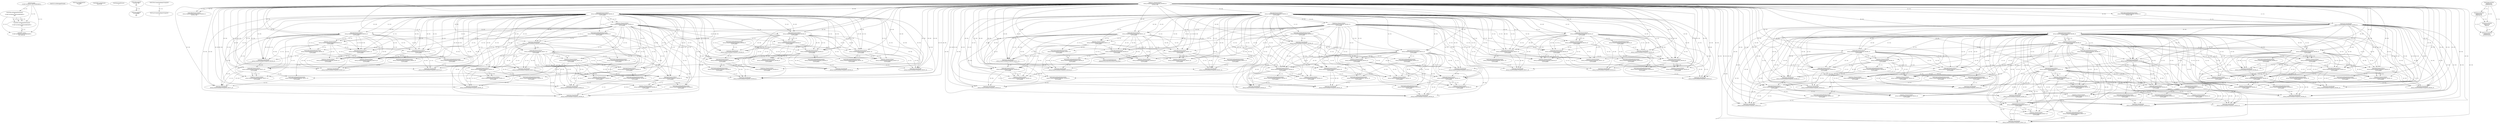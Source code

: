 // Global SCDG with merge call
digraph {
	0 [label="4205424.main
0136d7a5349e5ec1dd52638bf3eff510"]
	1 [label="0x401014.IsDebuggerPresent
"]
	2 [label="0x40102a.FindWindowA
OLLYDBG
0"]
	3 [label="0x402b86.LoadLibraryA
user32.dll"]
	4 [label="0x402b9a.GetModuleFileNameA
0
0136d7a5349e5ec1dd52638bf3eff510
260"]
	0 -> 4 [label="(1-->2)"]
	5 [label="0x403953.GetModuleFileNameA
0
0136d7a5349e5ec1dd52638bf3eff510
260"]
	0 -> 5 [label="(1-->2)"]
	4 -> 5 [label="(2-->2)"]
	4 -> 5 [label="(3-->3)"]
	4 -> 5 [label="(0-->0)"]
	6 [label="0x403967.strstr
0136d7a5349e5ec1dd52638bf3eff510
test_item.exe"]
	0 -> 6 [label="(1-->1)"]
	4 -> 6 [label="(2-->1)"]
	5 -> 6 [label="(2-->1)"]
	7 [label="0x402bab.ExitProcess
0"]
	8 [label="0x40104b.memset
2147417188
0
292"]
	9 [label="0x401056.CreateToolhelp32Snapshot
2
0"]
	10 [label="0x401071.Process32First
retval_CreateToolhelp32Snapshot_262300_32
2147417184"]
	11 [label="0x40108d.StrStrIA
explorer.exe
wireshark.exe"]
	12 [label="0x4010b9.GetHandleInformation
retval_CreateToolhelp32Snapshot_262300_32
2147417180"]
	10 -> 12 [label="(1-->1)"]
	13 [label="0x40109d.Process32Next
retval_CreateToolhelp32Snapshot_262300_32
2147417184"]
	10 -> 13 [label="(1-->1)"]
	10 -> 13 [label="(2-->2)"]
	14 [label="0x401ac4.memset
2147416860
0
292"]
	8 -> 14 [label="(3-->3)"]
	15 [label="0x401acf.CreateToolhelp32Snapshot
2
0"]
	9 -> 15 [label="(1-->1)"]
	16 [label="0x401af5.Process32First
retval_CreateToolhelp32Snapshot_262304_32
2147416856"]
	10 -> 16 [label="(0-->0)"]
	17 [label="0x401b10.StrStrIA
explorer.exe
dumpcap.exe"]
	11 -> 17 [label="(1-->1)"]
	18 [label="0x401af5.Process32First
retval_CreateToolhelp32Snapshot_262305_32
2147416856"]
	10 -> 18 [label="(0-->0)"]
	19 [label="0x401b1c.Process32Next
retval_CreateToolhelp32Snapshot_262305_32
2147416856"]
	18 -> 19 [label="(1-->1)"]
	18 -> 19 [label="(2-->2)"]
	20 [label="0x401af5.Process32First
retval_CreateToolhelp32Snapshot_262310_32
2147416856"]
	18 -> 20 [label="(2-->2)"]
	19 -> 20 [label="(2-->2)"]
	10 -> 20 [label="(0-->0)"]
	18 -> 20 [label="(0-->0)"]
	21 [label="0x401b10.StrStrIA
explorer.exe
idag.exe"]
	11 -> 21 [label="(1-->1)"]
	17 -> 21 [label="(1-->1)"]
	22 [label="0x401b38.GetHandleInformation
retval_CreateToolhelp32Snapshot_262310_32
2147416852"]
	20 -> 22 [label="(1-->1)"]
	23 [label="0x401b4a.CloseHandle
retval_CreateToolhelp32Snapshot_262310_32"]
	20 -> 23 [label="(1-->1)"]
	22 -> 23 [label="(1-->1)"]
	10 -> 23 [label="(0-->0)"]
	18 -> 23 [label="(0-->0)"]
	20 -> 23 [label="(0-->0)"]
	24 [label="0x401b1c.Process32Next
retval_CreateToolhelp32Snapshot_262310_32
2147416856"]
	20 -> 24 [label="(1-->1)"]
	18 -> 24 [label="(2-->2)"]
	19 -> 24 [label="(2-->2)"]
	20 -> 24 [label="(2-->2)"]
	25 [label="0x401af5.Process32First
retval_CreateToolhelp32Snapshot_262317_32
2147416856"]
	18 -> 25 [label="(2-->2)"]
	19 -> 25 [label="(2-->2)"]
	20 -> 25 [label="(2-->2)"]
	24 -> 25 [label="(2-->2)"]
	10 -> 25 [label="(0-->0)"]
	18 -> 25 [label="(0-->0)"]
	20 -> 25 [label="(0-->0)"]
	26 [label="0x401b10.StrStrIA
explorer.exe
vmwaretray.exe"]
	11 -> 26 [label="(1-->1)"]
	17 -> 26 [label="(1-->1)"]
	21 -> 26 [label="(1-->1)"]
	27 [label="0x401b38.GetHandleInformation
retval_CreateToolhelp32Snapshot_262317_32
2147416852"]
	25 -> 27 [label="(1-->1)"]
	28 [label="0x401af5.Process32First
retval_CreateToolhelp32Snapshot_262318_32
2147416856"]
	18 -> 28 [label="(2-->2)"]
	19 -> 28 [label="(2-->2)"]
	20 -> 28 [label="(2-->2)"]
	24 -> 28 [label="(2-->2)"]
	10 -> 28 [label="(0-->0)"]
	18 -> 28 [label="(0-->0)"]
	20 -> 28 [label="(0-->0)"]
	29 [label="0x401b38.GetHandleInformation
retval_CreateToolhelp32Snapshot_262318_32
2147416852"]
	28 -> 29 [label="(1-->1)"]
	22 -> 29 [label="(2-->2)"]
	30 [label="0x401af5.Process32First
retval_CreateToolhelp32Snapshot_262320_32
2147416856"]
	18 -> 30 [label="(2-->2)"]
	19 -> 30 [label="(2-->2)"]
	20 -> 30 [label="(2-->2)"]
	24 -> 30 [label="(2-->2)"]
	10 -> 30 [label="(0-->0)"]
	18 -> 30 [label="(0-->0)"]
	20 -> 30 [label="(0-->0)"]
	23 -> 30 [label="(0-->0)"]
	31 [label="0x401b4a.CloseHandle
retval_CreateToolhelp32Snapshot_262318_32"]
	28 -> 31 [label="(1-->1)"]
	29 -> 31 [label="(1-->1)"]
	10 -> 31 [label="(0-->0)"]
	18 -> 31 [label="(0-->0)"]
	20 -> 31 [label="(0-->0)"]
	28 -> 31 [label="(0-->0)"]
	32 [label="0x401b38.GetHandleInformation
retval_CreateToolhelp32Snapshot_262320_32
2147416852"]
	30 -> 32 [label="(1-->1)"]
	22 -> 32 [label="(2-->2)"]
	33 [label="0x401b4a.CloseHandle
retval_CreateToolhelp32Snapshot_262317_32"]
	25 -> 33 [label="(1-->1)"]
	27 -> 33 [label="(1-->1)"]
	10 -> 33 [label="(0-->0)"]
	18 -> 33 [label="(0-->0)"]
	20 -> 33 [label="(0-->0)"]
	25 -> 33 [label="(0-->0)"]
	34 [label="0x401b4a.CloseHandle
retval_CreateToolhelp32Snapshot_262320_32"]
	30 -> 34 [label="(1-->1)"]
	32 -> 34 [label="(1-->1)"]
	10 -> 34 [label="(0-->0)"]
	18 -> 34 [label="(0-->0)"]
	20 -> 34 [label="(0-->0)"]
	23 -> 34 [label="(0-->0)"]
	30 -> 34 [label="(0-->0)"]
	35 [label="0x401b38.GetHandleInformation
retval_CreateToolhelp32Snapshot_262305_32
2147416852"]
	18 -> 35 [label="(1-->1)"]
	19 -> 35 [label="(1-->1)"]
	36 [label="0x401af5.Process32First
retval_CreateToolhelp32Snapshot_262311_32
2147416856"]
	18 -> 36 [label="(2-->2)"]
	19 -> 36 [label="(2-->2)"]
	10 -> 36 [label="(0-->0)"]
	18 -> 36 [label="(0-->0)"]
	37 [label="0x401b1c.Process32Next
retval_CreateToolhelp32Snapshot_262311_32
2147416856"]
	36 -> 37 [label="(1-->1)"]
	18 -> 37 [label="(2-->2)"]
	19 -> 37 [label="(2-->2)"]
	36 -> 37 [label="(2-->2)"]
	38 [label="0x401af5.Process32First
retval_CreateToolhelp32Snapshot_262327_32
2147416856"]
	18 -> 38 [label="(2-->2)"]
	19 -> 38 [label="(2-->2)"]
	36 -> 38 [label="(2-->2)"]
	37 -> 38 [label="(2-->2)"]
	10 -> 38 [label="(0-->0)"]
	18 -> 38 [label="(0-->0)"]
	36 -> 38 [label="(0-->0)"]
	39 [label="0x401104.PathFileExistsA
\\?\globalroot\systemroot\system32\vmx_fb.dll"]
	10 -> 39 [label="(0-->0)"]
	18 -> 39 [label="(0-->0)"]
	36 -> 39 [label="(0-->0)"]
	38 -> 39 [label="(0-->0)"]
	40 [label="0x401b38.GetHandleInformation
retval_CreateToolhelp32Snapshot_262327_32
2147416852"]
	38 -> 40 [label="(1-->1)"]
	35 -> 40 [label="(2-->2)"]
	41 [label="0x401b4a.CloseHandle
retval_CreateToolhelp32Snapshot_262327_32"]
	38 -> 41 [label="(1-->1)"]
	40 -> 41 [label="(1-->1)"]
	10 -> 41 [label="(0-->0)"]
	18 -> 41 [label="(0-->0)"]
	36 -> 41 [label="(0-->0)"]
	38 -> 41 [label="(0-->0)"]
	42 [label="0x401b38.GetHandleInformation
retval_CreateToolhelp32Snapshot_262311_32
2147416852"]
	36 -> 42 [label="(1-->1)"]
	37 -> 42 [label="(1-->1)"]
	35 -> 42 [label="(2-->2)"]
	43 [label="0x401af5.Process32First
retval_CreateToolhelp32Snapshot_262329_32
2147416856"]
	18 -> 43 [label="(2-->2)"]
	19 -> 43 [label="(2-->2)"]
	36 -> 43 [label="(2-->2)"]
	37 -> 43 [label="(2-->2)"]
	10 -> 43 [label="(0-->0)"]
	18 -> 43 [label="(0-->0)"]
	36 -> 43 [label="(0-->0)"]
	44 [label="0x401b38.GetHandleInformation
retval_CreateToolhelp32Snapshot_262329_32
2147416852"]
	43 -> 44 [label="(1-->1)"]
	35 -> 44 [label="(2-->2)"]
	42 -> 44 [label="(2-->2)"]
	45 [label="0x401b4a.CloseHandle
retval_CreateToolhelp32Snapshot_262329_32"]
	43 -> 45 [label="(1-->1)"]
	44 -> 45 [label="(1-->1)"]
	10 -> 45 [label="(0-->0)"]
	18 -> 45 [label="(0-->0)"]
	36 -> 45 [label="(0-->0)"]
	43 -> 45 [label="(0-->0)"]
	46 [label="0x401b4a.CloseHandle
retval_CreateToolhelp32Snapshot_262311_32"]
	36 -> 46 [label="(1-->1)"]
	37 -> 46 [label="(1-->1)"]
	42 -> 46 [label="(1-->1)"]
	10 -> 46 [label="(0-->0)"]
	18 -> 46 [label="(0-->0)"]
	36 -> 46 [label="(0-->0)"]
	47 [label="0x401af5.Process32First
retval_CreateToolhelp32Snapshot_262333_32
2147416856"]
	18 -> 47 [label="(2-->2)"]
	19 -> 47 [label="(2-->2)"]
	36 -> 47 [label="(2-->2)"]
	37 -> 47 [label="(2-->2)"]
	10 -> 47 [label="(0-->0)"]
	18 -> 47 [label="(0-->0)"]
	36 -> 47 [label="(0-->0)"]
	46 -> 47 [label="(0-->0)"]
	48 [label="0x401b38.GetHandleInformation
retval_CreateToolhelp32Snapshot_262333_32
2147416852"]
	47 -> 48 [label="(1-->1)"]
	35 -> 48 [label="(2-->2)"]
	42 -> 48 [label="(2-->2)"]
	49 [label="0x401b4a.CloseHandle
retval_CreateToolhelp32Snapshot_262333_32"]
	47 -> 49 [label="(1-->1)"]
	48 -> 49 [label="(1-->1)"]
	10 -> 49 [label="(0-->0)"]
	18 -> 49 [label="(0-->0)"]
	36 -> 49 [label="(0-->0)"]
	46 -> 49 [label="(0-->0)"]
	47 -> 49 [label="(0-->0)"]
	50 [label="0x401b4a.CloseHandle
retval_CreateToolhelp32Snapshot_262305_32"]
	18 -> 50 [label="(1-->1)"]
	35 -> 50 [label="(1-->1)"]
	10 -> 50 [label="(0-->0)"]
	18 -> 50 [label="(0-->0)"]
	51 [label="0x401af5.Process32First
retval_CreateToolhelp32Snapshot_262313_32
2147416856"]
	18 -> 51 [label="(2-->2)"]
	19 -> 51 [label="(2-->2)"]
	10 -> 51 [label="(0-->0)"]
	18 -> 51 [label="(0-->0)"]
	50 -> 51 [label="(0-->0)"]
	52 [label="0x401b38.GetHandleInformation
retval_CreateToolhelp32Snapshot_262313_32
2147416852"]
	51 -> 52 [label="(1-->1)"]
	35 -> 52 [label="(2-->2)"]
	53 [label="0x401b1c.Process32Next
retval_CreateToolhelp32Snapshot_262313_32
2147416856"]
	51 -> 53 [label="(1-->1)"]
	18 -> 53 [label="(2-->2)"]
	19 -> 53 [label="(2-->2)"]
	51 -> 53 [label="(2-->2)"]
	54 [label="0x401af5.Process32First
retval_CreateToolhelp32Snapshot_262340_32
2147416856"]
	18 -> 54 [label="(2-->2)"]
	19 -> 54 [label="(2-->2)"]
	51 -> 54 [label="(2-->2)"]
	53 -> 54 [label="(2-->2)"]
	10 -> 54 [label="(0-->0)"]
	18 -> 54 [label="(0-->0)"]
	50 -> 54 [label="(0-->0)"]
	51 -> 54 [label="(0-->0)"]
	55 [label="0x401b38.GetHandleInformation
retval_CreateToolhelp32Snapshot_262340_32
2147416852"]
	54 -> 55 [label="(1-->1)"]
	35 -> 55 [label="(2-->2)"]
	56 [label="0x401af5.Process32First
retval_CreateToolhelp32Snapshot_262341_32
2147416856"]
	18 -> 56 [label="(2-->2)"]
	19 -> 56 [label="(2-->2)"]
	51 -> 56 [label="(2-->2)"]
	53 -> 56 [label="(2-->2)"]
	10 -> 56 [label="(0-->0)"]
	18 -> 56 [label="(0-->0)"]
	50 -> 56 [label="(0-->0)"]
	51 -> 56 [label="(0-->0)"]
	57 [label="0x401b4a.CloseHandle
retval_CreateToolhelp32Snapshot_262340_32"]
	54 -> 57 [label="(1-->1)"]
	55 -> 57 [label="(1-->1)"]
	10 -> 57 [label="(0-->0)"]
	18 -> 57 [label="(0-->0)"]
	50 -> 57 [label="(0-->0)"]
	51 -> 57 [label="(0-->0)"]
	54 -> 57 [label="(0-->0)"]
	58 [label="0x401b38.GetHandleInformation
retval_CreateToolhelp32Snapshot_262341_32
2147416852"]
	56 -> 58 [label="(1-->1)"]
	35 -> 58 [label="(2-->2)"]
	52 -> 58 [label="(2-->2)"]
	59 [label="0x401b4a.CloseHandle
retval_CreateToolhelp32Snapshot_262341_32"]
	56 -> 59 [label="(1-->1)"]
	58 -> 59 [label="(1-->1)"]
	10 -> 59 [label="(0-->0)"]
	18 -> 59 [label="(0-->0)"]
	50 -> 59 [label="(0-->0)"]
	51 -> 59 [label="(0-->0)"]
	56 -> 59 [label="(0-->0)"]
	60 [label="0x401b4a.CloseHandle
retval_CreateToolhelp32Snapshot_262313_32"]
	51 -> 60 [label="(1-->1)"]
	52 -> 60 [label="(1-->1)"]
	10 -> 60 [label="(0-->0)"]
	18 -> 60 [label="(0-->0)"]
	50 -> 60 [label="(0-->0)"]
	51 -> 60 [label="(0-->0)"]
	61 [label="0x401af5.Process32First
retval_CreateToolhelp32Snapshot_262343_32
2147416856"]
	18 -> 61 [label="(2-->2)"]
	19 -> 61 [label="(2-->2)"]
	51 -> 61 [label="(2-->2)"]
	53 -> 61 [label="(2-->2)"]
	10 -> 61 [label="(0-->0)"]
	18 -> 61 [label="(0-->0)"]
	50 -> 61 [label="(0-->0)"]
	51 -> 61 [label="(0-->0)"]
	60 -> 61 [label="(0-->0)"]
	62 [label="0x401b38.GetHandleInformation
retval_CreateToolhelp32Snapshot_262343_32
2147416852"]
	61 -> 62 [label="(1-->1)"]
	35 -> 62 [label="(2-->2)"]
	52 -> 62 [label="(2-->2)"]
	63 [label="0x401b4a.CloseHandle
retval_CreateToolhelp32Snapshot_262343_32"]
	61 -> 63 [label="(1-->1)"]
	62 -> 63 [label="(1-->1)"]
	10 -> 63 [label="(0-->0)"]
	18 -> 63 [label="(0-->0)"]
	50 -> 63 [label="(0-->0)"]
	51 -> 63 [label="(0-->0)"]
	60 -> 63 [label="(0-->0)"]
	61 -> 63 [label="(0-->0)"]
	64 [label="0x401b1c.Process32Next
retval_CreateToolhelp32Snapshot_262304_32
2147416856"]
	16 -> 64 [label="(1-->1)"]
	16 -> 64 [label="(2-->2)"]
	65 [label="0x401af5.Process32First
retval_CreateToolhelp32Snapshot_262349_32
2147416856"]
	16 -> 65 [label="(2-->2)"]
	64 -> 65 [label="(2-->2)"]
	10 -> 65 [label="(0-->0)"]
	16 -> 65 [label="(0-->0)"]
	66 [label="0x401b38.GetHandleInformation
retval_CreateToolhelp32Snapshot_262349_32
2147416852"]
	65 -> 66 [label="(1-->1)"]
	67 [label="0x401b1c.Process32Next
retval_CreateToolhelp32Snapshot_262349_32
2147416856"]
	65 -> 67 [label="(1-->1)"]
	16 -> 67 [label="(2-->2)"]
	64 -> 67 [label="(2-->2)"]
	65 -> 67 [label="(2-->2)"]
	68 [label="0x401af5.Process32First
retval_CreateToolhelp32Snapshot_262356_32
2147416856"]
	16 -> 68 [label="(2-->2)"]
	64 -> 68 [label="(2-->2)"]
	65 -> 68 [label="(2-->2)"]
	67 -> 68 [label="(2-->2)"]
	10 -> 68 [label="(0-->0)"]
	16 -> 68 [label="(0-->0)"]
	65 -> 68 [label="(0-->0)"]
	69 [label="0x401b38.GetHandleInformation
retval_CreateToolhelp32Snapshot_262356_32
2147416852"]
	68 -> 69 [label="(1-->1)"]
	70 [label="0x401af5.Process32First
retval_CreateToolhelp32Snapshot_262357_32
2147416856"]
	16 -> 70 [label="(2-->2)"]
	64 -> 70 [label="(2-->2)"]
	65 -> 70 [label="(2-->2)"]
	67 -> 70 [label="(2-->2)"]
	10 -> 70 [label="(0-->0)"]
	16 -> 70 [label="(0-->0)"]
	65 -> 70 [label="(0-->0)"]
	71 [label="0x401b4a.CloseHandle
retval_CreateToolhelp32Snapshot_262356_32"]
	68 -> 71 [label="(1-->1)"]
	69 -> 71 [label="(1-->1)"]
	10 -> 71 [label="(0-->0)"]
	16 -> 71 [label="(0-->0)"]
	65 -> 71 [label="(0-->0)"]
	68 -> 71 [label="(0-->0)"]
	72 [label="0x401b38.GetHandleInformation
retval_CreateToolhelp32Snapshot_262357_32
2147416852"]
	70 -> 72 [label="(1-->1)"]
	66 -> 72 [label="(2-->2)"]
	73 [label="0x401b4a.CloseHandle
retval_CreateToolhelp32Snapshot_262357_32"]
	70 -> 73 [label="(1-->1)"]
	72 -> 73 [label="(1-->1)"]
	10 -> 73 [label="(0-->0)"]
	16 -> 73 [label="(0-->0)"]
	65 -> 73 [label="(0-->0)"]
	70 -> 73 [label="(0-->0)"]
	74 [label="0x401b4a.CloseHandle
retval_CreateToolhelp32Snapshot_262349_32"]
	65 -> 74 [label="(1-->1)"]
	66 -> 74 [label="(1-->1)"]
	67 -> 74 [label="(1-->1)"]
	10 -> 74 [label="(0-->0)"]
	16 -> 74 [label="(0-->0)"]
	65 -> 74 [label="(0-->0)"]
	75 [label="0x401af5.Process32First
retval_CreateToolhelp32Snapshot_262359_32
2147416856"]
	16 -> 75 [label="(2-->2)"]
	64 -> 75 [label="(2-->2)"]
	65 -> 75 [label="(2-->2)"]
	67 -> 75 [label="(2-->2)"]
	10 -> 75 [label="(0-->0)"]
	16 -> 75 [label="(0-->0)"]
	65 -> 75 [label="(0-->0)"]
	74 -> 75 [label="(0-->0)"]
	76 [label="0x401b38.GetHandleInformation
retval_CreateToolhelp32Snapshot_262359_32
2147416852"]
	75 -> 76 [label="(1-->1)"]
	66 -> 76 [label="(2-->2)"]
	77 [label="0x401b4a.CloseHandle
retval_CreateToolhelp32Snapshot_262359_32"]
	75 -> 77 [label="(1-->1)"]
	76 -> 77 [label="(1-->1)"]
	10 -> 77 [label="(0-->0)"]
	16 -> 77 [label="(0-->0)"]
	65 -> 77 [label="(0-->0)"]
	74 -> 77 [label="(0-->0)"]
	75 -> 77 [label="(0-->0)"]
	78 [label="0x401b38.GetHandleInformation
retval_CreateToolhelp32Snapshot_262304_32
2147416852"]
	16 -> 78 [label="(1-->1)"]
	64 -> 78 [label="(1-->1)"]
	79 [label="0x401af5.Process32First
retval_CreateToolhelp32Snapshot_262353_32
2147416856"]
	16 -> 79 [label="(2-->2)"]
	64 -> 79 [label="(2-->2)"]
	10 -> 79 [label="(0-->0)"]
	16 -> 79 [label="(0-->0)"]
	80 [label="0x401b1c.Process32Next
retval_CreateToolhelp32Snapshot_262353_32
2147416856"]
	79 -> 80 [label="(1-->1)"]
	16 -> 80 [label="(2-->2)"]
	64 -> 80 [label="(2-->2)"]
	79 -> 80 [label="(2-->2)"]
	81 [label="0x401af5.Process32First
retval_CreateToolhelp32Snapshot_262367_32
2147416856"]
	16 -> 81 [label="(2-->2)"]
	64 -> 81 [label="(2-->2)"]
	79 -> 81 [label="(2-->2)"]
	80 -> 81 [label="(2-->2)"]
	10 -> 81 [label="(0-->0)"]
	16 -> 81 [label="(0-->0)"]
	79 -> 81 [label="(0-->0)"]
	82 [label="0x401b38.GetHandleInformation
retval_CreateToolhelp32Snapshot_262367_32
2147416852"]
	81 -> 82 [label="(1-->1)"]
	78 -> 82 [label="(2-->2)"]
	83 [label="0x401b4a.CloseHandle
retval_CreateToolhelp32Snapshot_262367_32"]
	81 -> 83 [label="(1-->1)"]
	82 -> 83 [label="(1-->1)"]
	10 -> 83 [label="(0-->0)"]
	16 -> 83 [label="(0-->0)"]
	79 -> 83 [label="(0-->0)"]
	81 -> 83 [label="(0-->0)"]
	84 [label="0x401b38.GetHandleInformation
retval_CreateToolhelp32Snapshot_262353_32
2147416852"]
	79 -> 84 [label="(1-->1)"]
	80 -> 84 [label="(1-->1)"]
	78 -> 84 [label="(2-->2)"]
	85 [label="0x401af5.Process32First
retval_CreateToolhelp32Snapshot_262370_32
2147416856"]
	16 -> 85 [label="(2-->2)"]
	64 -> 85 [label="(2-->2)"]
	79 -> 85 [label="(2-->2)"]
	80 -> 85 [label="(2-->2)"]
	10 -> 85 [label="(0-->0)"]
	16 -> 85 [label="(0-->0)"]
	79 -> 85 [label="(0-->0)"]
	86 [label="0x401b38.GetHandleInformation
retval_CreateToolhelp32Snapshot_262370_32
2147416852"]
	85 -> 86 [label="(1-->1)"]
	78 -> 86 [label="(2-->2)"]
	84 -> 86 [label="(2-->2)"]
	87 [label="0x401b4a.CloseHandle
retval_CreateToolhelp32Snapshot_262370_32"]
	85 -> 87 [label="(1-->1)"]
	86 -> 87 [label="(1-->1)"]
	10 -> 87 [label="(0-->0)"]
	16 -> 87 [label="(0-->0)"]
	79 -> 87 [label="(0-->0)"]
	85 -> 87 [label="(0-->0)"]
	88 [label="0x401b4a.CloseHandle
retval_CreateToolhelp32Snapshot_262353_32"]
	79 -> 88 [label="(1-->1)"]
	80 -> 88 [label="(1-->1)"]
	84 -> 88 [label="(1-->1)"]
	10 -> 88 [label="(0-->0)"]
	16 -> 88 [label="(0-->0)"]
	79 -> 88 [label="(0-->0)"]
	89 [label="0x401af5.Process32First
retval_CreateToolhelp32Snapshot_262371_32
2147416856"]
	16 -> 89 [label="(2-->2)"]
	64 -> 89 [label="(2-->2)"]
	79 -> 89 [label="(2-->2)"]
	80 -> 89 [label="(2-->2)"]
	10 -> 89 [label="(0-->0)"]
	16 -> 89 [label="(0-->0)"]
	79 -> 89 [label="(0-->0)"]
	88 -> 89 [label="(0-->0)"]
	90 [label="0x401b38.GetHandleInformation
retval_CreateToolhelp32Snapshot_262371_32
2147416852"]
	89 -> 90 [label="(1-->1)"]
	78 -> 90 [label="(2-->2)"]
	84 -> 90 [label="(2-->2)"]
	91 [label="0x401b4a.CloseHandle
retval_CreateToolhelp32Snapshot_262371_32"]
	89 -> 91 [label="(1-->1)"]
	90 -> 91 [label="(1-->1)"]
	10 -> 91 [label="(0-->0)"]
	16 -> 91 [label="(0-->0)"]
	79 -> 91 [label="(0-->0)"]
	88 -> 91 [label="(0-->0)"]
	89 -> 91 [label="(0-->0)"]
	92 [label="0x401b4a.CloseHandle
retval_CreateToolhelp32Snapshot_262304_32"]
	16 -> 92 [label="(1-->1)"]
	64 -> 92 [label="(1-->1)"]
	78 -> 92 [label="(1-->1)"]
	10 -> 92 [label="(0-->0)"]
	16 -> 92 [label="(0-->0)"]
	93 [label="0x401af5.Process32First
retval_CreateToolhelp32Snapshot_262377_32
2147416856"]
	16 -> 93 [label="(2-->2)"]
	64 -> 93 [label="(2-->2)"]
	10 -> 93 [label="(0-->0)"]
	16 -> 93 [label="(0-->0)"]
	92 -> 93 [label="(0-->0)"]
	94 [label="0x401b38.GetHandleInformation
retval_CreateToolhelp32Snapshot_262377_32
2147416852"]
	93 -> 94 [label="(1-->1)"]
	78 -> 94 [label="(2-->2)"]
	95 [label="0x401b1c.Process32Next
retval_CreateToolhelp32Snapshot_262377_32
2147416856"]
	93 -> 95 [label="(1-->1)"]
	16 -> 95 [label="(2-->2)"]
	64 -> 95 [label="(2-->2)"]
	93 -> 95 [label="(2-->2)"]
	96 [label="0x401af5.Process32First
retval_CreateToolhelp32Snapshot_262381_32
2147416856"]
	16 -> 96 [label="(2-->2)"]
	64 -> 96 [label="(2-->2)"]
	93 -> 96 [label="(2-->2)"]
	95 -> 96 [label="(2-->2)"]
	10 -> 96 [label="(0-->0)"]
	16 -> 96 [label="(0-->0)"]
	92 -> 96 [label="(0-->0)"]
	93 -> 96 [label="(0-->0)"]
	97 [label="0x401b38.GetHandleInformation
retval_CreateToolhelp32Snapshot_262381_32
2147416852"]
	96 -> 97 [label="(1-->1)"]
	78 -> 97 [label="(2-->2)"]
	98 [label="0x401af5.Process32First
retval_CreateToolhelp32Snapshot_262382_32
2147416856"]
	16 -> 98 [label="(2-->2)"]
	64 -> 98 [label="(2-->2)"]
	93 -> 98 [label="(2-->2)"]
	95 -> 98 [label="(2-->2)"]
	10 -> 98 [label="(0-->0)"]
	16 -> 98 [label="(0-->0)"]
	92 -> 98 [label="(0-->0)"]
	93 -> 98 [label="(0-->0)"]
	99 [label="0x401b4a.CloseHandle
retval_CreateToolhelp32Snapshot_262381_32"]
	96 -> 99 [label="(1-->1)"]
	97 -> 99 [label="(1-->1)"]
	10 -> 99 [label="(0-->0)"]
	16 -> 99 [label="(0-->0)"]
	92 -> 99 [label="(0-->0)"]
	93 -> 99 [label="(0-->0)"]
	96 -> 99 [label="(0-->0)"]
	100 [label="0x401b38.GetHandleInformation
retval_CreateToolhelp32Snapshot_262382_32
2147416852"]
	98 -> 100 [label="(1-->1)"]
	78 -> 100 [label="(2-->2)"]
	94 -> 100 [label="(2-->2)"]
	101 [label="0x401b4a.CloseHandle
retval_CreateToolhelp32Snapshot_262382_32"]
	98 -> 101 [label="(1-->1)"]
	100 -> 101 [label="(1-->1)"]
	10 -> 101 [label="(0-->0)"]
	16 -> 101 [label="(0-->0)"]
	92 -> 101 [label="(0-->0)"]
	93 -> 101 [label="(0-->0)"]
	98 -> 101 [label="(0-->0)"]
	102 [label="0x401b4a.CloseHandle
retval_CreateToolhelp32Snapshot_262377_32"]
	93 -> 102 [label="(1-->1)"]
	94 -> 102 [label="(1-->1)"]
	10 -> 102 [label="(0-->0)"]
	16 -> 102 [label="(0-->0)"]
	92 -> 102 [label="(0-->0)"]
	93 -> 102 [label="(0-->0)"]
	103 [label="0x401af5.Process32First
retval_CreateToolhelp32Snapshot_262384_32
2147416856"]
	16 -> 103 [label="(2-->2)"]
	64 -> 103 [label="(2-->2)"]
	93 -> 103 [label="(2-->2)"]
	95 -> 103 [label="(2-->2)"]
	10 -> 103 [label="(0-->0)"]
	16 -> 103 [label="(0-->0)"]
	92 -> 103 [label="(0-->0)"]
	93 -> 103 [label="(0-->0)"]
	102 -> 103 [label="(0-->0)"]
	104 [label="0x4010cb.CloseHandle
retval_CreateToolhelp32Snapshot_262300_32"]
	10 -> 104 [label="(1-->1)"]
	12 -> 104 [label="(1-->1)"]
	10 -> 104 [label="(0-->0)"]
	105 [label="0x401b38.GetHandleInformation
retval_CreateToolhelp32Snapshot_262384_32
2147416852"]
	103 -> 105 [label="(1-->1)"]
	78 -> 105 [label="(2-->2)"]
	94 -> 105 [label="(2-->2)"]
	106 [label="0x401b4a.CloseHandle
retval_CreateToolhelp32Snapshot_262384_32"]
	103 -> 106 [label="(1-->1)"]
	105 -> 106 [label="(1-->1)"]
	10 -> 106 [label="(0-->0)"]
	16 -> 106 [label="(0-->0)"]
	92 -> 106 [label="(0-->0)"]
	93 -> 106 [label="(0-->0)"]
	102 -> 106 [label="(0-->0)"]
	103 -> 106 [label="(0-->0)"]
	107 [label="0x401af5.Process32First
retval_CreateToolhelp32Snapshot_262390_32
2147416856"]
	10 -> 107 [label="(0-->0)"]
	104 -> 107 [label="(0-->0)"]
	108 [label="0x401b1c.Process32Next
retval_CreateToolhelp32Snapshot_262390_32
2147416856"]
	107 -> 108 [label="(1-->1)"]
	107 -> 108 [label="(2-->2)"]
	109 [label="0x401af5.Process32First
retval_CreateToolhelp32Snapshot_262394_32
2147416856"]
	107 -> 109 [label="(2-->2)"]
	108 -> 109 [label="(2-->2)"]
	10 -> 109 [label="(0-->0)"]
	104 -> 109 [label="(0-->0)"]
	107 -> 109 [label="(0-->0)"]
	110 [label="0x401b38.GetHandleInformation
retval_CreateToolhelp32Snapshot_262394_32
2147416852"]
	109 -> 110 [label="(1-->1)"]
	111 [label="0x401b1c.Process32Next
retval_CreateToolhelp32Snapshot_262394_32
2147416856"]
	109 -> 111 [label="(1-->1)"]
	107 -> 111 [label="(2-->2)"]
	108 -> 111 [label="(2-->2)"]
	109 -> 111 [label="(2-->2)"]
	112 [label="0x401af5.Process32First
retval_CreateToolhelp32Snapshot_262401_32
2147416856"]
	107 -> 112 [label="(2-->2)"]
	108 -> 112 [label="(2-->2)"]
	109 -> 112 [label="(2-->2)"]
	111 -> 112 [label="(2-->2)"]
	10 -> 112 [label="(0-->0)"]
	104 -> 112 [label="(0-->0)"]
	107 -> 112 [label="(0-->0)"]
	109 -> 112 [label="(0-->0)"]
	113 [label="0x401b38.GetHandleInformation
retval_CreateToolhelp32Snapshot_262401_32
2147416852"]
	112 -> 113 [label="(1-->1)"]
	114 [label="0x401af5.Process32First
retval_CreateToolhelp32Snapshot_262402_32
2147416856"]
	107 -> 114 [label="(2-->2)"]
	108 -> 114 [label="(2-->2)"]
	109 -> 114 [label="(2-->2)"]
	111 -> 114 [label="(2-->2)"]
	10 -> 114 [label="(0-->0)"]
	104 -> 114 [label="(0-->0)"]
	107 -> 114 [label="(0-->0)"]
	109 -> 114 [label="(0-->0)"]
	115 [label="0x401b4a.CloseHandle
retval_CreateToolhelp32Snapshot_262401_32"]
	112 -> 115 [label="(1-->1)"]
	113 -> 115 [label="(1-->1)"]
	10 -> 115 [label="(0-->0)"]
	104 -> 115 [label="(0-->0)"]
	107 -> 115 [label="(0-->0)"]
	109 -> 115 [label="(0-->0)"]
	112 -> 115 [label="(0-->0)"]
	116 [label="0x401b38.GetHandleInformation
retval_CreateToolhelp32Snapshot_262402_32
2147416852"]
	114 -> 116 [label="(1-->1)"]
	110 -> 116 [label="(2-->2)"]
	117 [label="0x401b4a.CloseHandle
retval_CreateToolhelp32Snapshot_262402_32"]
	114 -> 117 [label="(1-->1)"]
	116 -> 117 [label="(1-->1)"]
	10 -> 117 [label="(0-->0)"]
	104 -> 117 [label="(0-->0)"]
	107 -> 117 [label="(0-->0)"]
	109 -> 117 [label="(0-->0)"]
	114 -> 117 [label="(0-->0)"]
	118 [label="0x401b4a.CloseHandle
retval_CreateToolhelp32Snapshot_262394_32"]
	109 -> 118 [label="(1-->1)"]
	110 -> 118 [label="(1-->1)"]
	111 -> 118 [label="(1-->1)"]
	10 -> 118 [label="(0-->0)"]
	104 -> 118 [label="(0-->0)"]
	107 -> 118 [label="(0-->0)"]
	109 -> 118 [label="(0-->0)"]
	119 [label="0x401af5.Process32First
retval_CreateToolhelp32Snapshot_262404_32
2147416856"]
	107 -> 119 [label="(2-->2)"]
	108 -> 119 [label="(2-->2)"]
	109 -> 119 [label="(2-->2)"]
	111 -> 119 [label="(2-->2)"]
	10 -> 119 [label="(0-->0)"]
	104 -> 119 [label="(0-->0)"]
	107 -> 119 [label="(0-->0)"]
	109 -> 119 [label="(0-->0)"]
	118 -> 119 [label="(0-->0)"]
	120 [label="0x401b38.GetHandleInformation
retval_CreateToolhelp32Snapshot_262404_32
2147416852"]
	119 -> 120 [label="(1-->1)"]
	110 -> 120 [label="(2-->2)"]
	121 [label="0x401b4a.CloseHandle
retval_CreateToolhelp32Snapshot_262404_32"]
	119 -> 121 [label="(1-->1)"]
	120 -> 121 [label="(1-->1)"]
	10 -> 121 [label="(0-->0)"]
	104 -> 121 [label="(0-->0)"]
	107 -> 121 [label="(0-->0)"]
	109 -> 121 [label="(0-->0)"]
	118 -> 121 [label="(0-->0)"]
	119 -> 121 [label="(0-->0)"]
	122 [label="0x401b38.GetHandleInformation
retval_CreateToolhelp32Snapshot_262390_32
2147416852"]
	107 -> 122 [label="(1-->1)"]
	108 -> 122 [label="(1-->1)"]
	123 [label="0x401af5.Process32First
retval_CreateToolhelp32Snapshot_262395_32
2147416856"]
	107 -> 123 [label="(2-->2)"]
	108 -> 123 [label="(2-->2)"]
	10 -> 123 [label="(0-->0)"]
	104 -> 123 [label="(0-->0)"]
	107 -> 123 [label="(0-->0)"]
	124 [label="0x401b1c.Process32Next
retval_CreateToolhelp32Snapshot_262395_32
2147416856"]
	123 -> 124 [label="(1-->1)"]
	107 -> 124 [label="(2-->2)"]
	108 -> 124 [label="(2-->2)"]
	123 -> 124 [label="(2-->2)"]
	125 [label="0x401af5.Process32First
retval_CreateToolhelp32Snapshot_262410_32
2147416856"]
	107 -> 125 [label="(2-->2)"]
	108 -> 125 [label="(2-->2)"]
	123 -> 125 [label="(2-->2)"]
	124 -> 125 [label="(2-->2)"]
	10 -> 125 [label="(0-->0)"]
	104 -> 125 [label="(0-->0)"]
	107 -> 125 [label="(0-->0)"]
	123 -> 125 [label="(0-->0)"]
	126 [label="0x401b38.GetHandleInformation
retval_CreateToolhelp32Snapshot_262410_32
2147416852"]
	125 -> 126 [label="(1-->1)"]
	122 -> 126 [label="(2-->2)"]
	127 [label="0x401b4a.CloseHandle
retval_CreateToolhelp32Snapshot_262410_32"]
	125 -> 127 [label="(1-->1)"]
	126 -> 127 [label="(1-->1)"]
	10 -> 127 [label="(0-->0)"]
	104 -> 127 [label="(0-->0)"]
	107 -> 127 [label="(0-->0)"]
	123 -> 127 [label="(0-->0)"]
	125 -> 127 [label="(0-->0)"]
	128 [label="0x401b38.GetHandleInformation
retval_CreateToolhelp32Snapshot_262395_32
2147416852"]
	123 -> 128 [label="(1-->1)"]
	124 -> 128 [label="(1-->1)"]
	122 -> 128 [label="(2-->2)"]
	129 [label="0x401af5.Process32First
retval_CreateToolhelp32Snapshot_262414_32
2147416856"]
	107 -> 129 [label="(2-->2)"]
	108 -> 129 [label="(2-->2)"]
	123 -> 129 [label="(2-->2)"]
	124 -> 129 [label="(2-->2)"]
	10 -> 129 [label="(0-->0)"]
	104 -> 129 [label="(0-->0)"]
	107 -> 129 [label="(0-->0)"]
	123 -> 129 [label="(0-->0)"]
	130 [label="0x401b38.GetHandleInformation
retval_CreateToolhelp32Snapshot_262414_32
2147416852"]
	129 -> 130 [label="(1-->1)"]
	122 -> 130 [label="(2-->2)"]
	128 -> 130 [label="(2-->2)"]
	131 [label="0x401b4a.CloseHandle
retval_CreateToolhelp32Snapshot_262414_32"]
	129 -> 131 [label="(1-->1)"]
	130 -> 131 [label="(1-->1)"]
	10 -> 131 [label="(0-->0)"]
	104 -> 131 [label="(0-->0)"]
	107 -> 131 [label="(0-->0)"]
	123 -> 131 [label="(0-->0)"]
	129 -> 131 [label="(0-->0)"]
	132 [label="0x401b4a.CloseHandle
retval_CreateToolhelp32Snapshot_262395_32"]
	123 -> 132 [label="(1-->1)"]
	124 -> 132 [label="(1-->1)"]
	128 -> 132 [label="(1-->1)"]
	10 -> 132 [label="(0-->0)"]
	104 -> 132 [label="(0-->0)"]
	107 -> 132 [label="(0-->0)"]
	123 -> 132 [label="(0-->0)"]
	133 [label="0x401af5.Process32First
retval_CreateToolhelp32Snapshot_262415_32
2147416856"]
	107 -> 133 [label="(2-->2)"]
	108 -> 133 [label="(2-->2)"]
	123 -> 133 [label="(2-->2)"]
	124 -> 133 [label="(2-->2)"]
	10 -> 133 [label="(0-->0)"]
	104 -> 133 [label="(0-->0)"]
	107 -> 133 [label="(0-->0)"]
	123 -> 133 [label="(0-->0)"]
	132 -> 133 [label="(0-->0)"]
	134 [label="0x401b38.GetHandleInformation
retval_CreateToolhelp32Snapshot_262415_32
2147416852"]
	133 -> 134 [label="(1-->1)"]
	122 -> 134 [label="(2-->2)"]
	128 -> 134 [label="(2-->2)"]
	135 [label="0x401b4a.CloseHandle
retval_CreateToolhelp32Snapshot_262415_32"]
	133 -> 135 [label="(1-->1)"]
	134 -> 135 [label="(1-->1)"]
	10 -> 135 [label="(0-->0)"]
	104 -> 135 [label="(0-->0)"]
	107 -> 135 [label="(0-->0)"]
	123 -> 135 [label="(0-->0)"]
	132 -> 135 [label="(0-->0)"]
	133 -> 135 [label="(0-->0)"]
	136 [label="0x401b4a.CloseHandle
retval_CreateToolhelp32Snapshot_262390_32"]
	107 -> 136 [label="(1-->1)"]
	108 -> 136 [label="(1-->1)"]
	122 -> 136 [label="(1-->1)"]
	10 -> 136 [label="(0-->0)"]
	104 -> 136 [label="(0-->0)"]
	107 -> 136 [label="(0-->0)"]
	137 [label="0x401af5.Process32First
retval_CreateToolhelp32Snapshot_262397_32
2147416856"]
	107 -> 137 [label="(2-->2)"]
	108 -> 137 [label="(2-->2)"]
	10 -> 137 [label="(0-->0)"]
	104 -> 137 [label="(0-->0)"]
	107 -> 137 [label="(0-->0)"]
	136 -> 137 [label="(0-->0)"]
	138 [label="0x401b1c.Process32Next
retval_CreateToolhelp32Snapshot_262397_32
2147416856"]
	137 -> 138 [label="(1-->1)"]
	107 -> 138 [label="(2-->2)"]
	108 -> 138 [label="(2-->2)"]
	137 -> 138 [label="(2-->2)"]
	139 [label="0x401af5.Process32First
retval_CreateToolhelp32Snapshot_262424_32
2147416856"]
	107 -> 139 [label="(2-->2)"]
	108 -> 139 [label="(2-->2)"]
	137 -> 139 [label="(2-->2)"]
	138 -> 139 [label="(2-->2)"]
	10 -> 139 [label="(0-->0)"]
	104 -> 139 [label="(0-->0)"]
	107 -> 139 [label="(0-->0)"]
	136 -> 139 [label="(0-->0)"]
	137 -> 139 [label="(0-->0)"]
	140 [label="0x401b38.GetHandleInformation
retval_CreateToolhelp32Snapshot_262424_32
2147416852"]
	139 -> 140 [label="(1-->1)"]
	122 -> 140 [label="(2-->2)"]
	141 [label="0x401b38.GetHandleInformation
retval_CreateToolhelp32Snapshot_262397_32
2147416852"]
	137 -> 141 [label="(1-->1)"]
	138 -> 141 [label="(1-->1)"]
	122 -> 141 [label="(2-->2)"]
	142 [label="0x401af5.Process32First
retval_CreateToolhelp32Snapshot_262425_32
2147416856"]
	107 -> 142 [label="(2-->2)"]
	108 -> 142 [label="(2-->2)"]
	137 -> 142 [label="(2-->2)"]
	138 -> 142 [label="(2-->2)"]
	10 -> 142 [label="(0-->0)"]
	104 -> 142 [label="(0-->0)"]
	107 -> 142 [label="(0-->0)"]
	136 -> 142 [label="(0-->0)"]
	137 -> 142 [label="(0-->0)"]
	143 [label="0x401b4a.CloseHandle
retval_CreateToolhelp32Snapshot_262424_32"]
	139 -> 143 [label="(1-->1)"]
	140 -> 143 [label="(1-->1)"]
	10 -> 143 [label="(0-->0)"]
	104 -> 143 [label="(0-->0)"]
	107 -> 143 [label="(0-->0)"]
	136 -> 143 [label="(0-->0)"]
	137 -> 143 [label="(0-->0)"]
	139 -> 143 [label="(0-->0)"]
	144 [label="0x401b38.GetHandleInformation
retval_CreateToolhelp32Snapshot_262425_32
2147416852"]
	142 -> 144 [label="(1-->1)"]
	122 -> 144 [label="(2-->2)"]
	141 -> 144 [label="(2-->2)"]
	145 [label="0x401b4a.CloseHandle
retval_CreateToolhelp32Snapshot_262425_32"]
	142 -> 145 [label="(1-->1)"]
	144 -> 145 [label="(1-->1)"]
	10 -> 145 [label="(0-->0)"]
	104 -> 145 [label="(0-->0)"]
	107 -> 145 [label="(0-->0)"]
	136 -> 145 [label="(0-->0)"]
	137 -> 145 [label="(0-->0)"]
	142 -> 145 [label="(0-->0)"]
	146 [label="0x401b4a.CloseHandle
retval_CreateToolhelp32Snapshot_262397_32"]
	137 -> 146 [label="(1-->1)"]
	138 -> 146 [label="(1-->1)"]
	141 -> 146 [label="(1-->1)"]
	10 -> 146 [label="(0-->0)"]
	104 -> 146 [label="(0-->0)"]
	107 -> 146 [label="(0-->0)"]
	136 -> 146 [label="(0-->0)"]
	137 -> 146 [label="(0-->0)"]
	147 [label="0x401af5.Process32First
retval_CreateToolhelp32Snapshot_262427_32
2147416856"]
	107 -> 147 [label="(2-->2)"]
	108 -> 147 [label="(2-->2)"]
	137 -> 147 [label="(2-->2)"]
	138 -> 147 [label="(2-->2)"]
	10 -> 147 [label="(0-->0)"]
	104 -> 147 [label="(0-->0)"]
	107 -> 147 [label="(0-->0)"]
	136 -> 147 [label="(0-->0)"]
	137 -> 147 [label="(0-->0)"]
	146 -> 147 [label="(0-->0)"]
	148 [label="0x401b38.GetHandleInformation
retval_CreateToolhelp32Snapshot_262427_32
2147416852"]
	147 -> 148 [label="(1-->1)"]
	122 -> 148 [label="(2-->2)"]
	141 -> 148 [label="(2-->2)"]
	149 [label="0x401b4a.CloseHandle
retval_CreateToolhelp32Snapshot_262427_32"]
	147 -> 149 [label="(1-->1)"]
	148 -> 149 [label="(1-->1)"]
	10 -> 149 [label="(0-->0)"]
	104 -> 149 [label="(0-->0)"]
	107 -> 149 [label="(0-->0)"]
	136 -> 149 [label="(0-->0)"]
	137 -> 149 [label="(0-->0)"]
	146 -> 149 [label="(0-->0)"]
	147 -> 149 [label="(0-->0)"]
	150 [label="0x401b1c.Process32Next
retval_CreateToolhelp32Snapshot_262329_32
2147416856"]
	43 -> 150 [label="(1-->1)"]
	18 -> 150 [label="(2-->2)"]
	19 -> 150 [label="(2-->2)"]
	36 -> 150 [label="(2-->2)"]
	37 -> 150 [label="(2-->2)"]
	43 -> 150 [label="(2-->2)"]
	151 [label="0x401b1c.Process32Next
retval_CreateToolhelp32Snapshot_262317_32
2147416856"]
	25 -> 151 [label="(1-->1)"]
	18 -> 151 [label="(2-->2)"]
	19 -> 151 [label="(2-->2)"]
	20 -> 151 [label="(2-->2)"]
	24 -> 151 [label="(2-->2)"]
	25 -> 151 [label="(2-->2)"]
	152 [label="0x401b1c.Process32Next
retval_CreateToolhelp32Snapshot_262318_32
2147416856"]
	28 -> 152 [label="(1-->1)"]
	18 -> 152 [label="(2-->2)"]
	19 -> 152 [label="(2-->2)"]
	20 -> 152 [label="(2-->2)"]
	24 -> 152 [label="(2-->2)"]
	28 -> 152 [label="(2-->2)"]
	153 [label="0x401b1c.Process32Next
retval_CreateToolhelp32Snapshot_262333_32
2147416856"]
	47 -> 153 [label="(1-->1)"]
	18 -> 153 [label="(2-->2)"]
	19 -> 153 [label="(2-->2)"]
	36 -> 153 [label="(2-->2)"]
	37 -> 153 [label="(2-->2)"]
	47 -> 153 [label="(2-->2)"]
	154 [label="0x401b1c.Process32Next
retval_CreateToolhelp32Snapshot_262320_32
2147416856"]
	30 -> 154 [label="(1-->1)"]
	18 -> 154 [label="(2-->2)"]
	19 -> 154 [label="(2-->2)"]
	20 -> 154 [label="(2-->2)"]
	24 -> 154 [label="(2-->2)"]
	30 -> 154 [label="(2-->2)"]
	155 [label="0x401b1c.Process32Next
retval_CreateToolhelp32Snapshot_262327_32
2147416856"]
	38 -> 155 [label="(1-->1)"]
	18 -> 155 [label="(2-->2)"]
	19 -> 155 [label="(2-->2)"]
	36 -> 155 [label="(2-->2)"]
	37 -> 155 [label="(2-->2)"]
	38 -> 155 [label="(2-->2)"]
	156 [label="0x401b1c.Process32Next
retval_CreateToolhelp32Snapshot_262343_32
2147416856"]
	61 -> 156 [label="(1-->1)"]
	18 -> 156 [label="(2-->2)"]
	19 -> 156 [label="(2-->2)"]
	51 -> 156 [label="(2-->2)"]
	53 -> 156 [label="(2-->2)"]
	61 -> 156 [label="(2-->2)"]
	157 [label="0x401b1c.Process32Next
retval_CreateToolhelp32Snapshot_262340_32
2147416856"]
	54 -> 157 [label="(1-->1)"]
	18 -> 157 [label="(2-->2)"]
	19 -> 157 [label="(2-->2)"]
	51 -> 157 [label="(2-->2)"]
	53 -> 157 [label="(2-->2)"]
	54 -> 157 [label="(2-->2)"]
	158 [label="0x401b1c.Process32Next
retval_CreateToolhelp32Snapshot_262341_32
2147416856"]
	56 -> 158 [label="(1-->1)"]
	18 -> 158 [label="(2-->2)"]
	19 -> 158 [label="(2-->2)"]
	51 -> 158 [label="(2-->2)"]
	53 -> 158 [label="(2-->2)"]
	56 -> 158 [label="(2-->2)"]
	159 [label="0x401b1c.Process32Next
retval_CreateToolhelp32Snapshot_262356_32
2147416856"]
	68 -> 159 [label="(1-->1)"]
	16 -> 159 [label="(2-->2)"]
	64 -> 159 [label="(2-->2)"]
	65 -> 159 [label="(2-->2)"]
	67 -> 159 [label="(2-->2)"]
	68 -> 159 [label="(2-->2)"]
	160 [label="0x401b1c.Process32Next
retval_CreateToolhelp32Snapshot_262357_32
2147416856"]
	70 -> 160 [label="(1-->1)"]
	16 -> 160 [label="(2-->2)"]
	64 -> 160 [label="(2-->2)"]
	65 -> 160 [label="(2-->2)"]
	67 -> 160 [label="(2-->2)"]
	70 -> 160 [label="(2-->2)"]
	161 [label="0x401b1c.Process32Next
retval_CreateToolhelp32Snapshot_262359_32
2147416856"]
	75 -> 161 [label="(1-->1)"]
	16 -> 161 [label="(2-->2)"]
	64 -> 161 [label="(2-->2)"]
	65 -> 161 [label="(2-->2)"]
	67 -> 161 [label="(2-->2)"]
	75 -> 161 [label="(2-->2)"]
	162 [label="0x401b1c.Process32Next
retval_CreateToolhelp32Snapshot_262384_32
2147416856"]
	103 -> 162 [label="(1-->1)"]
	16 -> 162 [label="(2-->2)"]
	64 -> 162 [label="(2-->2)"]
	93 -> 162 [label="(2-->2)"]
	95 -> 162 [label="(2-->2)"]
	103 -> 162 [label="(2-->2)"]
	163 [label="0x401b1c.Process32Next
retval_CreateToolhelp32Snapshot_262367_32
2147416856"]
	81 -> 163 [label="(1-->1)"]
	16 -> 163 [label="(2-->2)"]
	64 -> 163 [label="(2-->2)"]
	79 -> 163 [label="(2-->2)"]
	80 -> 163 [label="(2-->2)"]
	81 -> 163 [label="(2-->2)"]
	164 [label="0x401b1c.Process32Next
retval_CreateToolhelp32Snapshot_262370_32
2147416856"]
	85 -> 164 [label="(1-->1)"]
	16 -> 164 [label="(2-->2)"]
	64 -> 164 [label="(2-->2)"]
	79 -> 164 [label="(2-->2)"]
	80 -> 164 [label="(2-->2)"]
	85 -> 164 [label="(2-->2)"]
	165 [label="0x401b1c.Process32Next
retval_CreateToolhelp32Snapshot_262382_32
2147416856"]
	98 -> 165 [label="(1-->1)"]
	16 -> 165 [label="(2-->2)"]
	64 -> 165 [label="(2-->2)"]
	93 -> 165 [label="(2-->2)"]
	95 -> 165 [label="(2-->2)"]
	98 -> 165 [label="(2-->2)"]
	166 [label="0x401b1c.Process32Next
retval_CreateToolhelp32Snapshot_262371_32
2147416856"]
	89 -> 166 [label="(1-->1)"]
	16 -> 166 [label="(2-->2)"]
	64 -> 166 [label="(2-->2)"]
	79 -> 166 [label="(2-->2)"]
	80 -> 166 [label="(2-->2)"]
	89 -> 166 [label="(2-->2)"]
	167 [label="0x401b1c.Process32Next
retval_CreateToolhelp32Snapshot_262381_32
2147416856"]
	96 -> 167 [label="(1-->1)"]
	16 -> 167 [label="(2-->2)"]
	64 -> 167 [label="(2-->2)"]
	93 -> 167 [label="(2-->2)"]
	95 -> 167 [label="(2-->2)"]
	96 -> 167 [label="(2-->2)"]
	168 [label="0x401b1c.Process32Next
retval_CreateToolhelp32Snapshot_262404_32
2147416856"]
	119 -> 168 [label="(1-->1)"]
	107 -> 168 [label="(2-->2)"]
	108 -> 168 [label="(2-->2)"]
	109 -> 168 [label="(2-->2)"]
	111 -> 168 [label="(2-->2)"]
	119 -> 168 [label="(2-->2)"]
	169 [label="0x401b1c.Process32Next
retval_CreateToolhelp32Snapshot_262401_32
2147416856"]
	112 -> 169 [label="(1-->1)"]
	107 -> 169 [label="(2-->2)"]
	108 -> 169 [label="(2-->2)"]
	109 -> 169 [label="(2-->2)"]
	111 -> 169 [label="(2-->2)"]
	112 -> 169 [label="(2-->2)"]
	170 [label="0x401b1c.Process32Next
retval_CreateToolhelp32Snapshot_262402_32
2147416856"]
	114 -> 170 [label="(1-->1)"]
	107 -> 170 [label="(2-->2)"]
	108 -> 170 [label="(2-->2)"]
	109 -> 170 [label="(2-->2)"]
	111 -> 170 [label="(2-->2)"]
	114 -> 170 [label="(2-->2)"]
	171 [label="0x401b1c.Process32Next
retval_CreateToolhelp32Snapshot_262410_32
2147416856"]
	125 -> 171 [label="(1-->1)"]
	107 -> 171 [label="(2-->2)"]
	108 -> 171 [label="(2-->2)"]
	123 -> 171 [label="(2-->2)"]
	124 -> 171 [label="(2-->2)"]
	125 -> 171 [label="(2-->2)"]
	172 [label="0x401b1c.Process32Next
retval_CreateToolhelp32Snapshot_262414_32
2147416856"]
	129 -> 172 [label="(1-->1)"]
	107 -> 172 [label="(2-->2)"]
	108 -> 172 [label="(2-->2)"]
	123 -> 172 [label="(2-->2)"]
	124 -> 172 [label="(2-->2)"]
	129 -> 172 [label="(2-->2)"]
	173 [label="0x401b1c.Process32Next
retval_CreateToolhelp32Snapshot_262415_32
2147416856"]
	133 -> 173 [label="(1-->1)"]
	107 -> 173 [label="(2-->2)"]
	108 -> 173 [label="(2-->2)"]
	123 -> 173 [label="(2-->2)"]
	124 -> 173 [label="(2-->2)"]
	133 -> 173 [label="(2-->2)"]
	174 [label="0x401b1c.Process32Next
retval_CreateToolhelp32Snapshot_262424_32
2147416856"]
	139 -> 174 [label="(1-->1)"]
	107 -> 174 [label="(2-->2)"]
	108 -> 174 [label="(2-->2)"]
	137 -> 174 [label="(2-->2)"]
	138 -> 174 [label="(2-->2)"]
	139 -> 174 [label="(2-->2)"]
	175 [label="0x401b1c.Process32Next
retval_CreateToolhelp32Snapshot_262425_32
2147416856"]
	142 -> 175 [label="(1-->1)"]
	107 -> 175 [label="(2-->2)"]
	108 -> 175 [label="(2-->2)"]
	137 -> 175 [label="(2-->2)"]
	138 -> 175 [label="(2-->2)"]
	142 -> 175 [label="(2-->2)"]
	176 [label="0x401b1c.Process32Next
retval_CreateToolhelp32Snapshot_262427_32
2147416856"]
	147 -> 176 [label="(1-->1)"]
	107 -> 176 [label="(2-->2)"]
	108 -> 176 [label="(2-->2)"]
	137 -> 176 [label="(2-->2)"]
	138 -> 176 [label="(2-->2)"]
	147 -> 176 [label="(2-->2)"]
}
